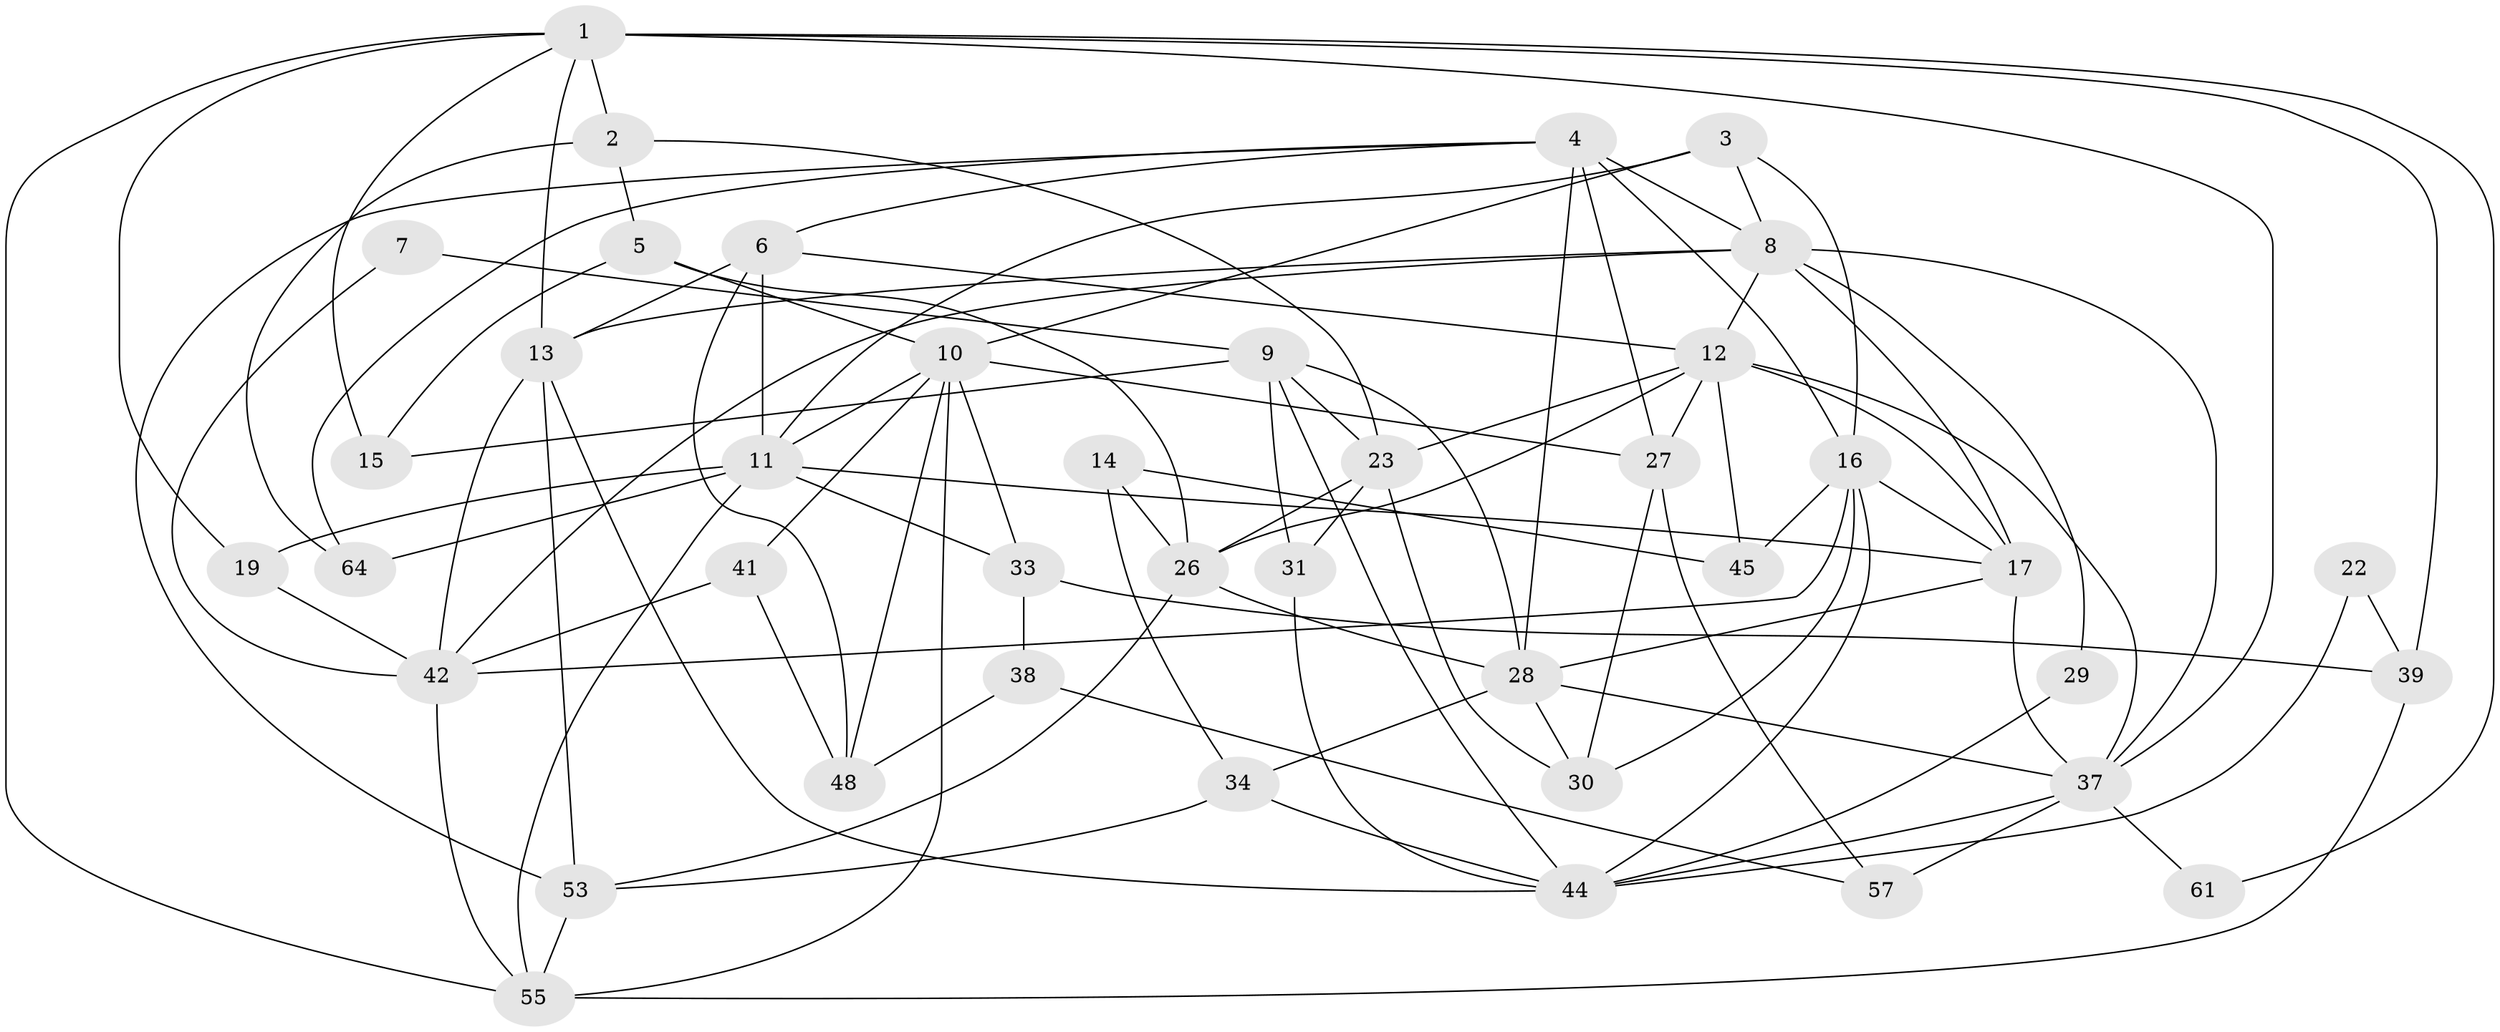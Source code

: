 // Generated by graph-tools (version 1.1) at 2025/52/02/27/25 19:52:04]
// undirected, 41 vertices, 101 edges
graph export_dot {
graph [start="1"]
  node [color=gray90,style=filled];
  1 [super="+62"];
  2 [super="+58"];
  3 [super="+35"];
  4 [super="+24"];
  5;
  6;
  7;
  8 [super="+20"];
  9 [super="+63"];
  10 [super="+25"];
  11 [super="+18"];
  12 [super="+21"];
  13 [super="+52"];
  14 [super="+40"];
  15;
  16 [super="+32"];
  17 [super="+49"];
  19;
  22;
  23 [super="+65"];
  26 [super="+43"];
  27 [super="+50"];
  28 [super="+36"];
  29;
  30 [super="+59"];
  31;
  33;
  34 [super="+47"];
  37 [super="+46"];
  38;
  39;
  41;
  42 [super="+56"];
  44 [super="+54"];
  45;
  48 [super="+51"];
  53;
  55 [super="+60"];
  57;
  61;
  64;
  1 -- 2;
  1 -- 19;
  1 -- 37;
  1 -- 55;
  1 -- 39;
  1 -- 61;
  1 -- 15;
  1 -- 13;
  2 -- 64;
  2 -- 5;
  2 -- 23;
  3 -- 11;
  3 -- 10;
  3 -- 8;
  3 -- 16;
  4 -- 53;
  4 -- 16;
  4 -- 64;
  4 -- 8;
  4 -- 28;
  4 -- 6;
  4 -- 27;
  5 -- 15;
  5 -- 26;
  5 -- 10;
  6 -- 11;
  6 -- 48;
  6 -- 13;
  6 -- 12;
  7 -- 42;
  7 -- 9 [weight=2];
  8 -- 29;
  8 -- 17;
  8 -- 12;
  8 -- 37;
  8 -- 13;
  8 -- 42;
  9 -- 31;
  9 -- 44;
  9 -- 28;
  9 -- 15;
  9 -- 23;
  10 -- 33;
  10 -- 27;
  10 -- 41;
  10 -- 48;
  10 -- 55;
  10 -- 11;
  11 -- 33 [weight=2];
  11 -- 64;
  11 -- 17;
  11 -- 19;
  11 -- 55;
  12 -- 26;
  12 -- 37;
  12 -- 17;
  12 -- 23;
  12 -- 27;
  12 -- 45;
  13 -- 42;
  13 -- 53;
  13 -- 44;
  14 -- 45;
  14 -- 26 [weight=2];
  14 -- 34;
  16 -- 42;
  16 -- 17;
  16 -- 45;
  16 -- 30;
  16 -- 44;
  17 -- 28 [weight=2];
  17 -- 37;
  19 -- 42;
  22 -- 44;
  22 -- 39;
  23 -- 31;
  23 -- 30;
  23 -- 26;
  26 -- 53;
  26 -- 28;
  27 -- 57;
  27 -- 30;
  28 -- 30;
  28 -- 34;
  28 -- 37;
  29 -- 44;
  31 -- 44;
  33 -- 38;
  33 -- 39;
  34 -- 53;
  34 -- 44;
  37 -- 44;
  37 -- 61;
  37 -- 57;
  38 -- 57;
  38 -- 48;
  39 -- 55;
  41 -- 48;
  41 -- 42;
  42 -- 55;
  53 -- 55;
}
